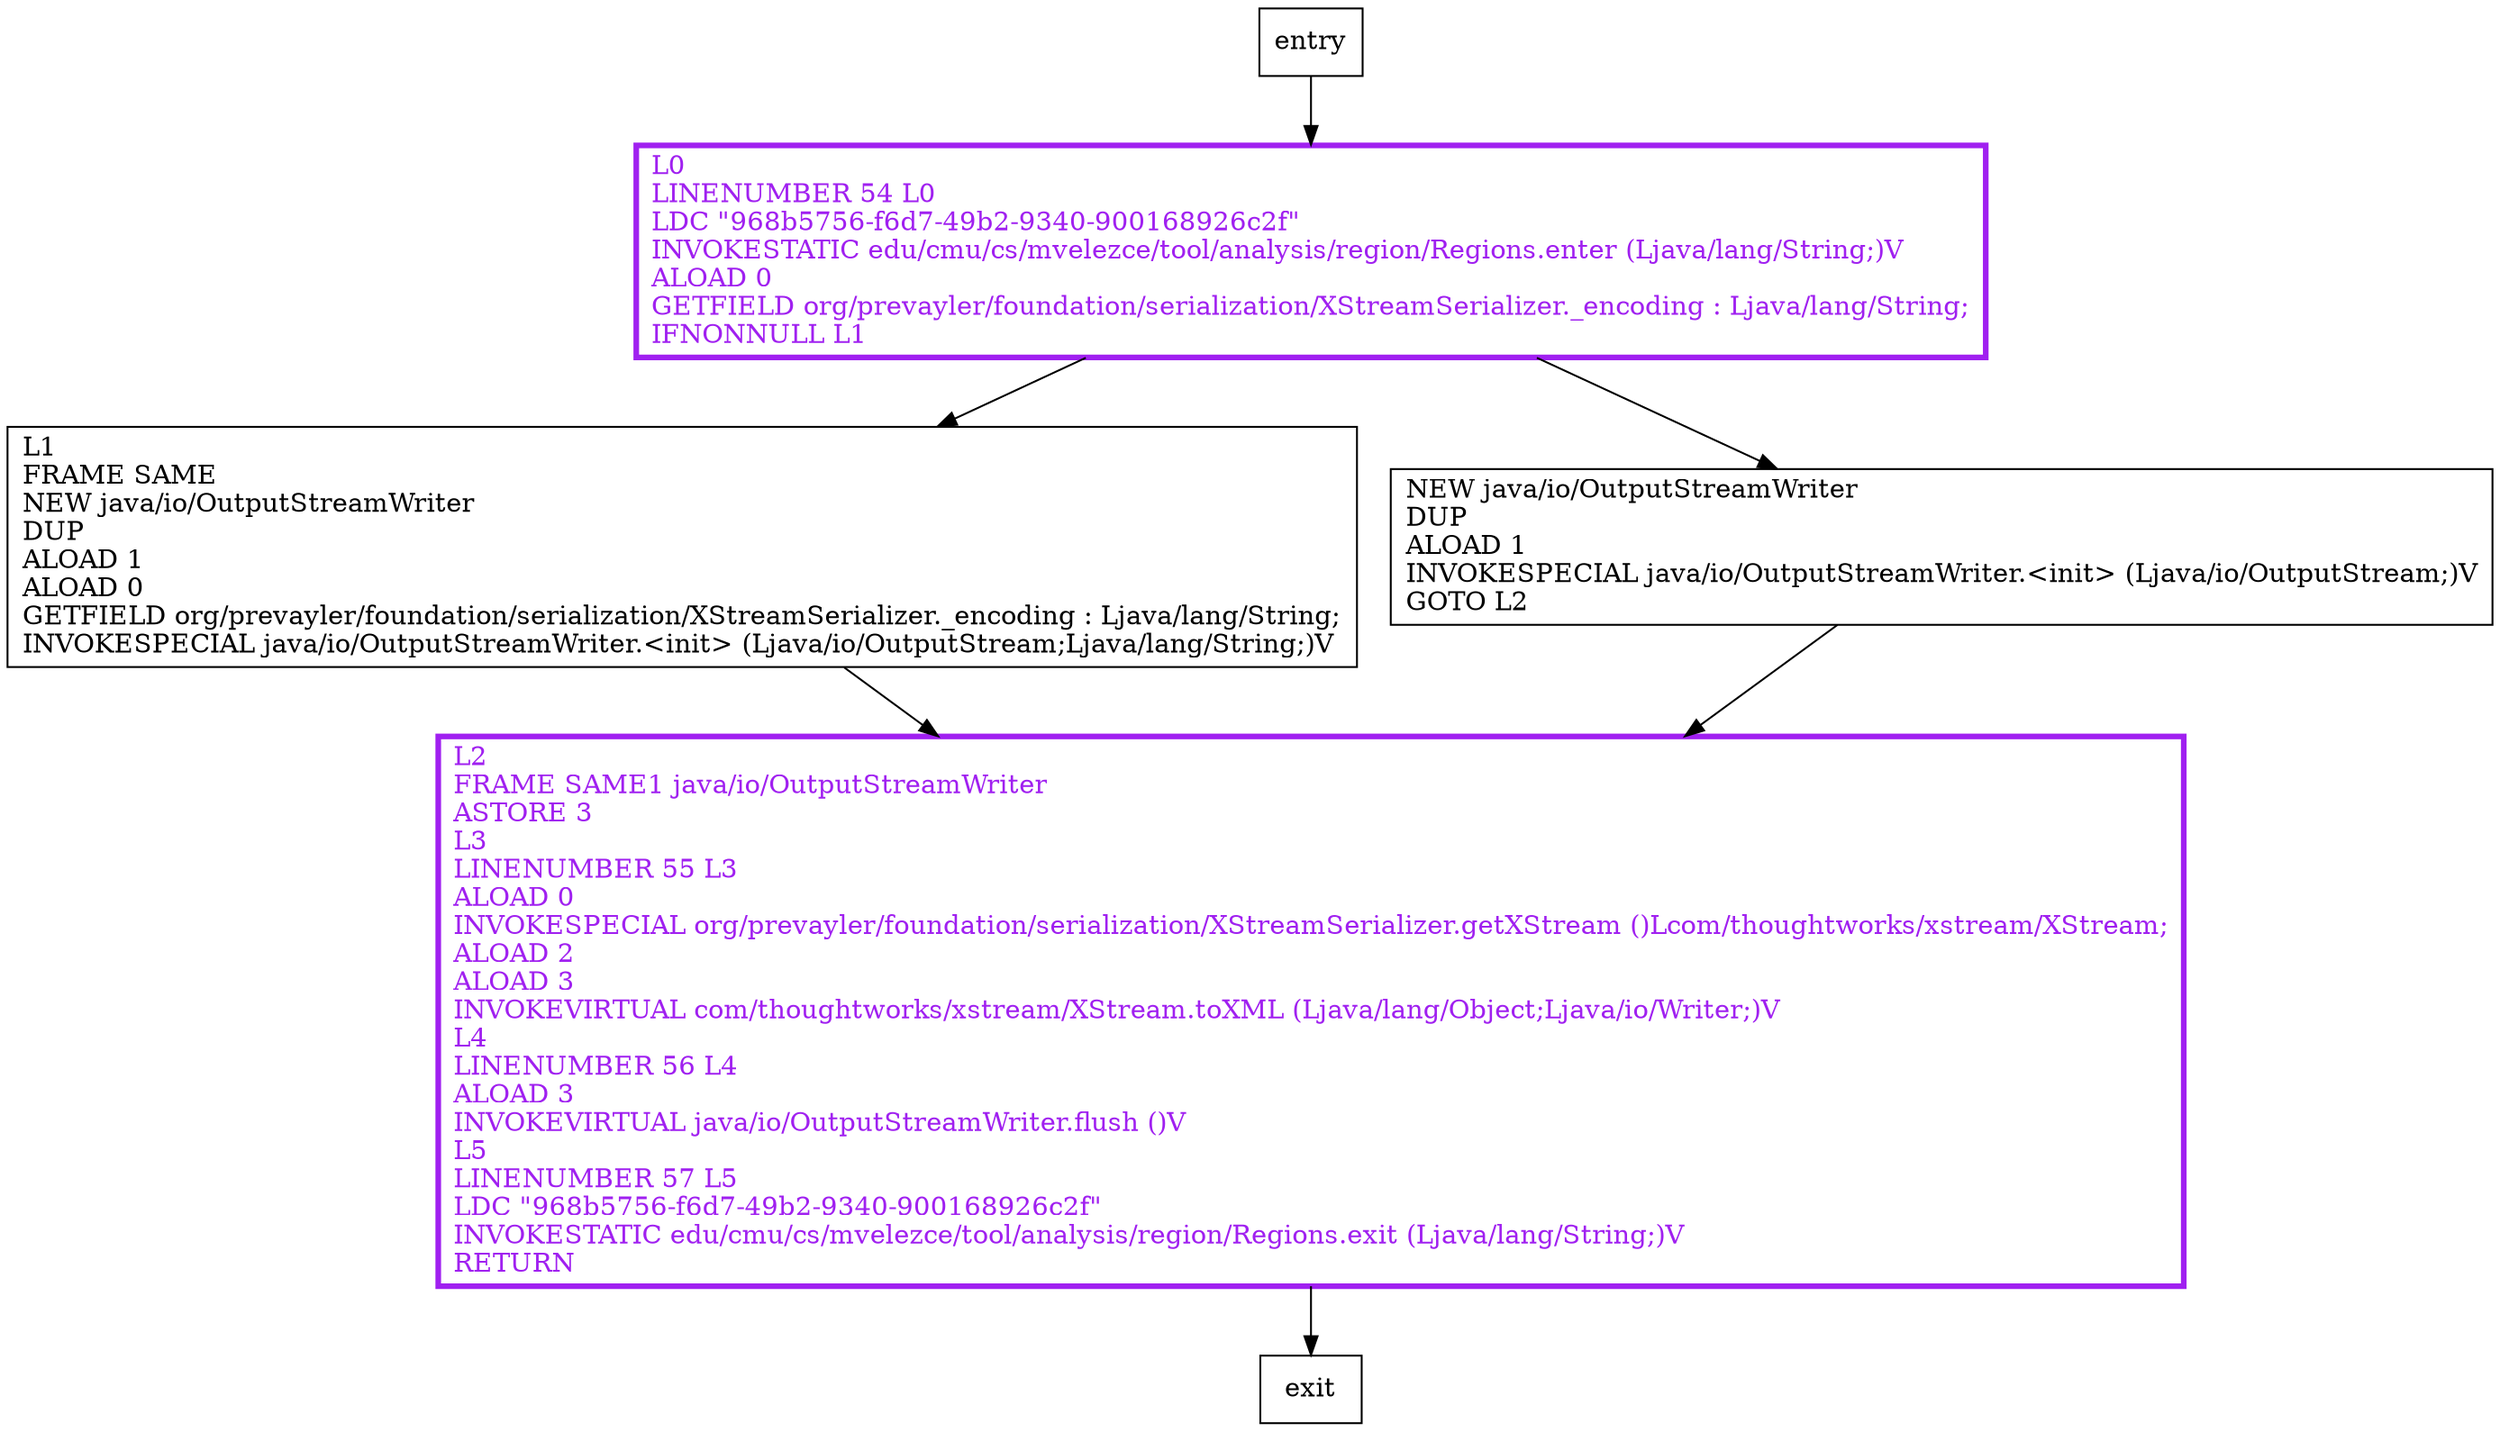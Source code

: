 digraph writeObject {
node [shape=record];
869880469 [label="L0\lLINENUMBER 54 L0\lLDC \"968b5756-f6d7-49b2-9340-900168926c2f\"\lINVOKESTATIC edu/cmu/cs/mvelezce/tool/analysis/region/Regions.enter (Ljava/lang/String;)V\lALOAD 0\lGETFIELD org/prevayler/foundation/serialization/XStreamSerializer._encoding : Ljava/lang/String;\lIFNONNULL L1\l"];
1579145002 [label="L1\lFRAME SAME\lNEW java/io/OutputStreamWriter\lDUP\lALOAD 1\lALOAD 0\lGETFIELD org/prevayler/foundation/serialization/XStreamSerializer._encoding : Ljava/lang/String;\lINVOKESPECIAL java/io/OutputStreamWriter.\<init\> (Ljava/io/OutputStream;Ljava/lang/String;)V\l"];
1813460359 [label="NEW java/io/OutputStreamWriter\lDUP\lALOAD 1\lINVOKESPECIAL java/io/OutputStreamWriter.\<init\> (Ljava/io/OutputStream;)V\lGOTO L2\l"];
840105755 [label="L2\lFRAME SAME1 java/io/OutputStreamWriter\lASTORE 3\lL3\lLINENUMBER 55 L3\lALOAD 0\lINVOKESPECIAL org/prevayler/foundation/serialization/XStreamSerializer.getXStream ()Lcom/thoughtworks/xstream/XStream;\lALOAD 2\lALOAD 3\lINVOKEVIRTUAL com/thoughtworks/xstream/XStream.toXML (Ljava/lang/Object;Ljava/io/Writer;)V\lL4\lLINENUMBER 56 L4\lALOAD 3\lINVOKEVIRTUAL java/io/OutputStreamWriter.flush ()V\lL5\lLINENUMBER 57 L5\lLDC \"968b5756-f6d7-49b2-9340-900168926c2f\"\lINVOKESTATIC edu/cmu/cs/mvelezce/tool/analysis/region/Regions.exit (Ljava/lang/String;)V\lRETURN\l"];
entry;
exit;
entry -> 869880469;
869880469 -> 1579145002;
869880469 -> 1813460359;
1579145002 -> 840105755;
1813460359 -> 840105755;
840105755 -> exit;
869880469[fontcolor="purple", penwidth=3, color="purple"];
840105755[fontcolor="purple", penwidth=3, color="purple"];
}
